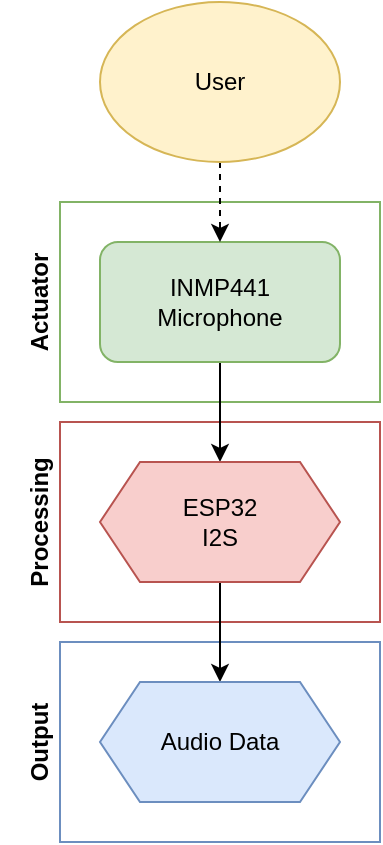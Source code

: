 <mxfile version="18.0.6" type="device"><diagram id="rmr6KEanwGg1g1czvRY8" name="Page-1"><mxGraphModel dx="1038" dy="641" grid="1" gridSize="10" guides="1" tooltips="1" connect="1" arrows="1" fold="1" page="1" pageScale="1" pageWidth="850" pageHeight="1100" math="0" shadow="0"><root><mxCell id="0"/><mxCell id="1" parent="0"/><mxCell id="_jKfEzM-My6IMn-NtwRq-24" value="" style="rounded=0;whiteSpace=wrap;html=1;fillColor=none;strokeColor=#6c8ebf;" vertex="1" parent="1"><mxGeometry x="140" y="360" width="160" height="100" as="geometry"/></mxCell><mxCell id="_jKfEzM-My6IMn-NtwRq-4" value="" style="rounded=0;whiteSpace=wrap;html=1;fillColor=none;strokeColor=#B85450;" vertex="1" parent="1"><mxGeometry x="140" y="250" width="160" height="100" as="geometry"/></mxCell><mxCell id="_jKfEzM-My6IMn-NtwRq-5" value="" style="rounded=0;whiteSpace=wrap;html=1;fillColor=none;strokeColor=#82b366;" vertex="1" parent="1"><mxGeometry x="140" y="140" width="160" height="100" as="geometry"/></mxCell><mxCell id="_jKfEzM-My6IMn-NtwRq-26" style="edgeStyle=orthogonalEdgeStyle;rounded=0;orthogonalLoop=1;jettySize=auto;html=1;exitX=0.5;exitY=1;exitDx=0;exitDy=0;entryX=0.5;entryY=0;entryDx=0;entryDy=0;" edge="1" parent="1" source="_jKfEzM-My6IMn-NtwRq-7" target="_jKfEzM-My6IMn-NtwRq-14"><mxGeometry relative="1" as="geometry"/></mxCell><mxCell id="_jKfEzM-My6IMn-NtwRq-7" value="INMP441&lt;br&gt;Microphone" style="rounded=1;whiteSpace=wrap;html=1;fillColor=#d5e8d4;strokeColor=#82b366;" vertex="1" parent="1"><mxGeometry x="160" y="160" width="120" height="60" as="geometry"/></mxCell><mxCell id="_jKfEzM-My6IMn-NtwRq-8" style="edgeStyle=orthogonalEdgeStyle;rounded=0;orthogonalLoop=1;jettySize=auto;html=1;exitX=0.5;exitY=1;exitDx=0;exitDy=0;entryX=0.5;entryY=0;entryDx=0;entryDy=0;jumpStyle=none;dashed=1;" edge="1" parent="1" source="_jKfEzM-My6IMn-NtwRq-9" target="_jKfEzM-My6IMn-NtwRq-7"><mxGeometry relative="1" as="geometry"><mxPoint x="290" y="130" as="sourcePoint"/></mxGeometry></mxCell><mxCell id="_jKfEzM-My6IMn-NtwRq-9" value="User" style="ellipse;whiteSpace=wrap;html=1;fillColor=#fff2cc;strokeColor=#d6b656;" vertex="1" parent="1"><mxGeometry x="160" y="40" width="120" height="80" as="geometry"/></mxCell><mxCell id="_jKfEzM-My6IMn-NtwRq-12" value="&lt;font&gt;Actuator&lt;/font&gt;" style="text;html=1;strokeColor=none;fillColor=none;align=center;verticalAlign=middle;whiteSpace=wrap;rounded=0;fontColor=#000000;fontStyle=1;rotation=-90;" vertex="1" parent="1"><mxGeometry x="100" y="170" width="60" height="40" as="geometry"/></mxCell><mxCell id="_jKfEzM-My6IMn-NtwRq-28" style="edgeStyle=orthogonalEdgeStyle;rounded=0;orthogonalLoop=1;jettySize=auto;html=1;exitX=0.5;exitY=1;exitDx=0;exitDy=0;entryX=0.5;entryY=0;entryDx=0;entryDy=0;" edge="1" parent="1" source="_jKfEzM-My6IMn-NtwRq-14" target="_jKfEzM-My6IMn-NtwRq-23"><mxGeometry relative="1" as="geometry"/></mxCell><mxCell id="_jKfEzM-My6IMn-NtwRq-14" value="ESP32&lt;br&gt;I2S" style="shape=hexagon;perimeter=hexagonPerimeter2;whiteSpace=wrap;html=1;fixedSize=1;strokeColor=#b85450;fillColor=#f8cecc;" vertex="1" parent="1"><mxGeometry x="160" y="270" width="120" height="60" as="geometry"/></mxCell><mxCell id="_jKfEzM-My6IMn-NtwRq-21" value="&lt;font&gt;Processing&lt;/font&gt;" style="text;html=1;strokeColor=none;fillColor=none;align=center;verticalAlign=middle;whiteSpace=wrap;rounded=0;fontColor=#000000;fontStyle=1;rotation=-90;" vertex="1" parent="1"><mxGeometry x="100" y="280" width="60" height="40" as="geometry"/></mxCell><mxCell id="_jKfEzM-My6IMn-NtwRq-23" value="Audio Data" style="shape=hexagon;perimeter=hexagonPerimeter2;whiteSpace=wrap;html=1;fixedSize=1;strokeColor=#6c8ebf;fillColor=#dae8fc;" vertex="1" parent="1"><mxGeometry x="160" y="380" width="120" height="60" as="geometry"/></mxCell><mxCell id="_jKfEzM-My6IMn-NtwRq-25" value="&lt;font&gt;Output&lt;br&gt;&lt;/font&gt;" style="text;html=1;strokeColor=none;fillColor=none;align=center;verticalAlign=middle;whiteSpace=wrap;rounded=0;fontColor=#000000;fontStyle=1;rotation=-90;" vertex="1" parent="1"><mxGeometry x="100" y="390" width="60" height="40" as="geometry"/></mxCell><mxCell id="_jKfEzM-My6IMn-NtwRq-27" style="edgeStyle=orthogonalEdgeStyle;rounded=0;orthogonalLoop=1;jettySize=auto;html=1;exitX=0.5;exitY=1;exitDx=0;exitDy=0;" edge="1" parent="1" source="_jKfEzM-My6IMn-NtwRq-14" target="_jKfEzM-My6IMn-NtwRq-14"><mxGeometry relative="1" as="geometry"/></mxCell></root></mxGraphModel></diagram></mxfile>
